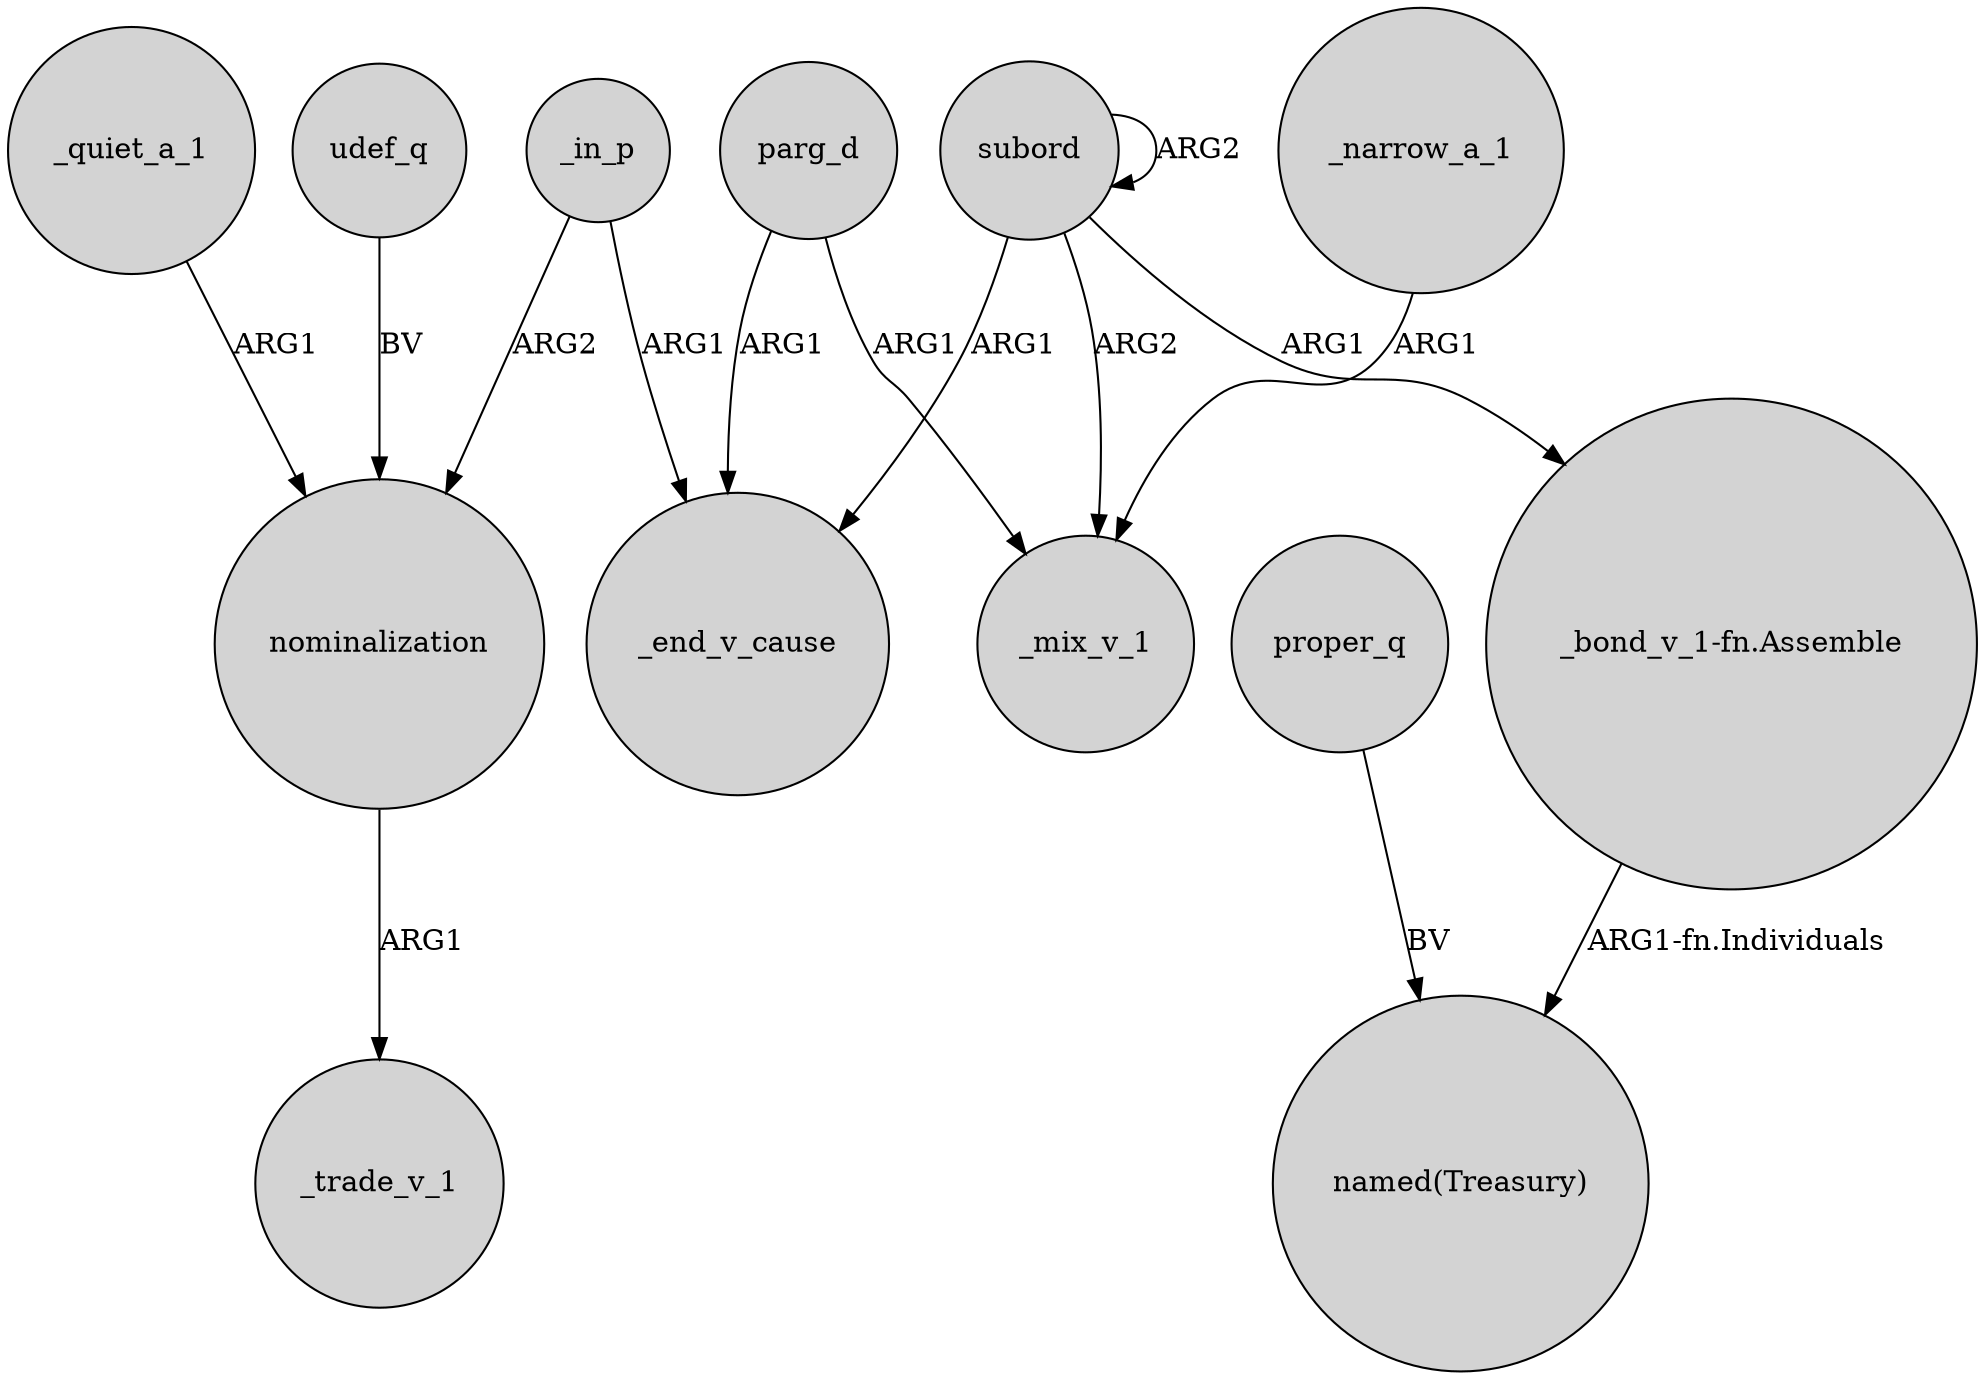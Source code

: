 digraph {
	node [shape=circle style=filled]
	nominalization -> _trade_v_1 [label=ARG1]
	parg_d -> _end_v_cause [label=ARG1]
	parg_d -> _mix_v_1 [label=ARG1]
	subord -> "_bond_v_1-fn.Assemble" [label=ARG1]
	"_bond_v_1-fn.Assemble" -> "named(Treasury)" [label="ARG1-fn.Individuals"]
	subord -> subord [label=ARG2]
	_in_p -> nominalization [label=ARG2]
	subord -> _end_v_cause [label=ARG1]
	_narrow_a_1 -> _mix_v_1 [label=ARG1]
	subord -> _mix_v_1 [label=ARG2]
	_quiet_a_1 -> nominalization [label=ARG1]
	proper_q -> "named(Treasury)" [label=BV]
	_in_p -> _end_v_cause [label=ARG1]
	udef_q -> nominalization [label=BV]
}
